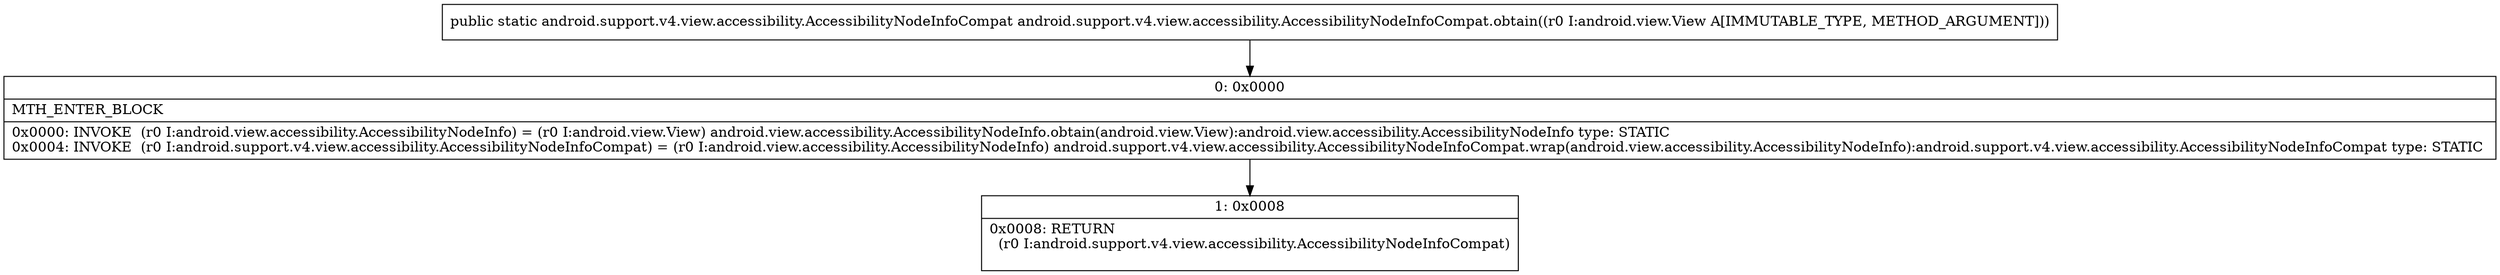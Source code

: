 digraph "CFG forandroid.support.v4.view.accessibility.AccessibilityNodeInfoCompat.obtain(Landroid\/view\/View;)Landroid\/support\/v4\/view\/accessibility\/AccessibilityNodeInfoCompat;" {
Node_0 [shape=record,label="{0\:\ 0x0000|MTH_ENTER_BLOCK\l|0x0000: INVOKE  (r0 I:android.view.accessibility.AccessibilityNodeInfo) = (r0 I:android.view.View) android.view.accessibility.AccessibilityNodeInfo.obtain(android.view.View):android.view.accessibility.AccessibilityNodeInfo type: STATIC \l0x0004: INVOKE  (r0 I:android.support.v4.view.accessibility.AccessibilityNodeInfoCompat) = (r0 I:android.view.accessibility.AccessibilityNodeInfo) android.support.v4.view.accessibility.AccessibilityNodeInfoCompat.wrap(android.view.accessibility.AccessibilityNodeInfo):android.support.v4.view.accessibility.AccessibilityNodeInfoCompat type: STATIC \l}"];
Node_1 [shape=record,label="{1\:\ 0x0008|0x0008: RETURN  \l  (r0 I:android.support.v4.view.accessibility.AccessibilityNodeInfoCompat)\l \l}"];
MethodNode[shape=record,label="{public static android.support.v4.view.accessibility.AccessibilityNodeInfoCompat android.support.v4.view.accessibility.AccessibilityNodeInfoCompat.obtain((r0 I:android.view.View A[IMMUTABLE_TYPE, METHOD_ARGUMENT])) }"];
MethodNode -> Node_0;
Node_0 -> Node_1;
}


